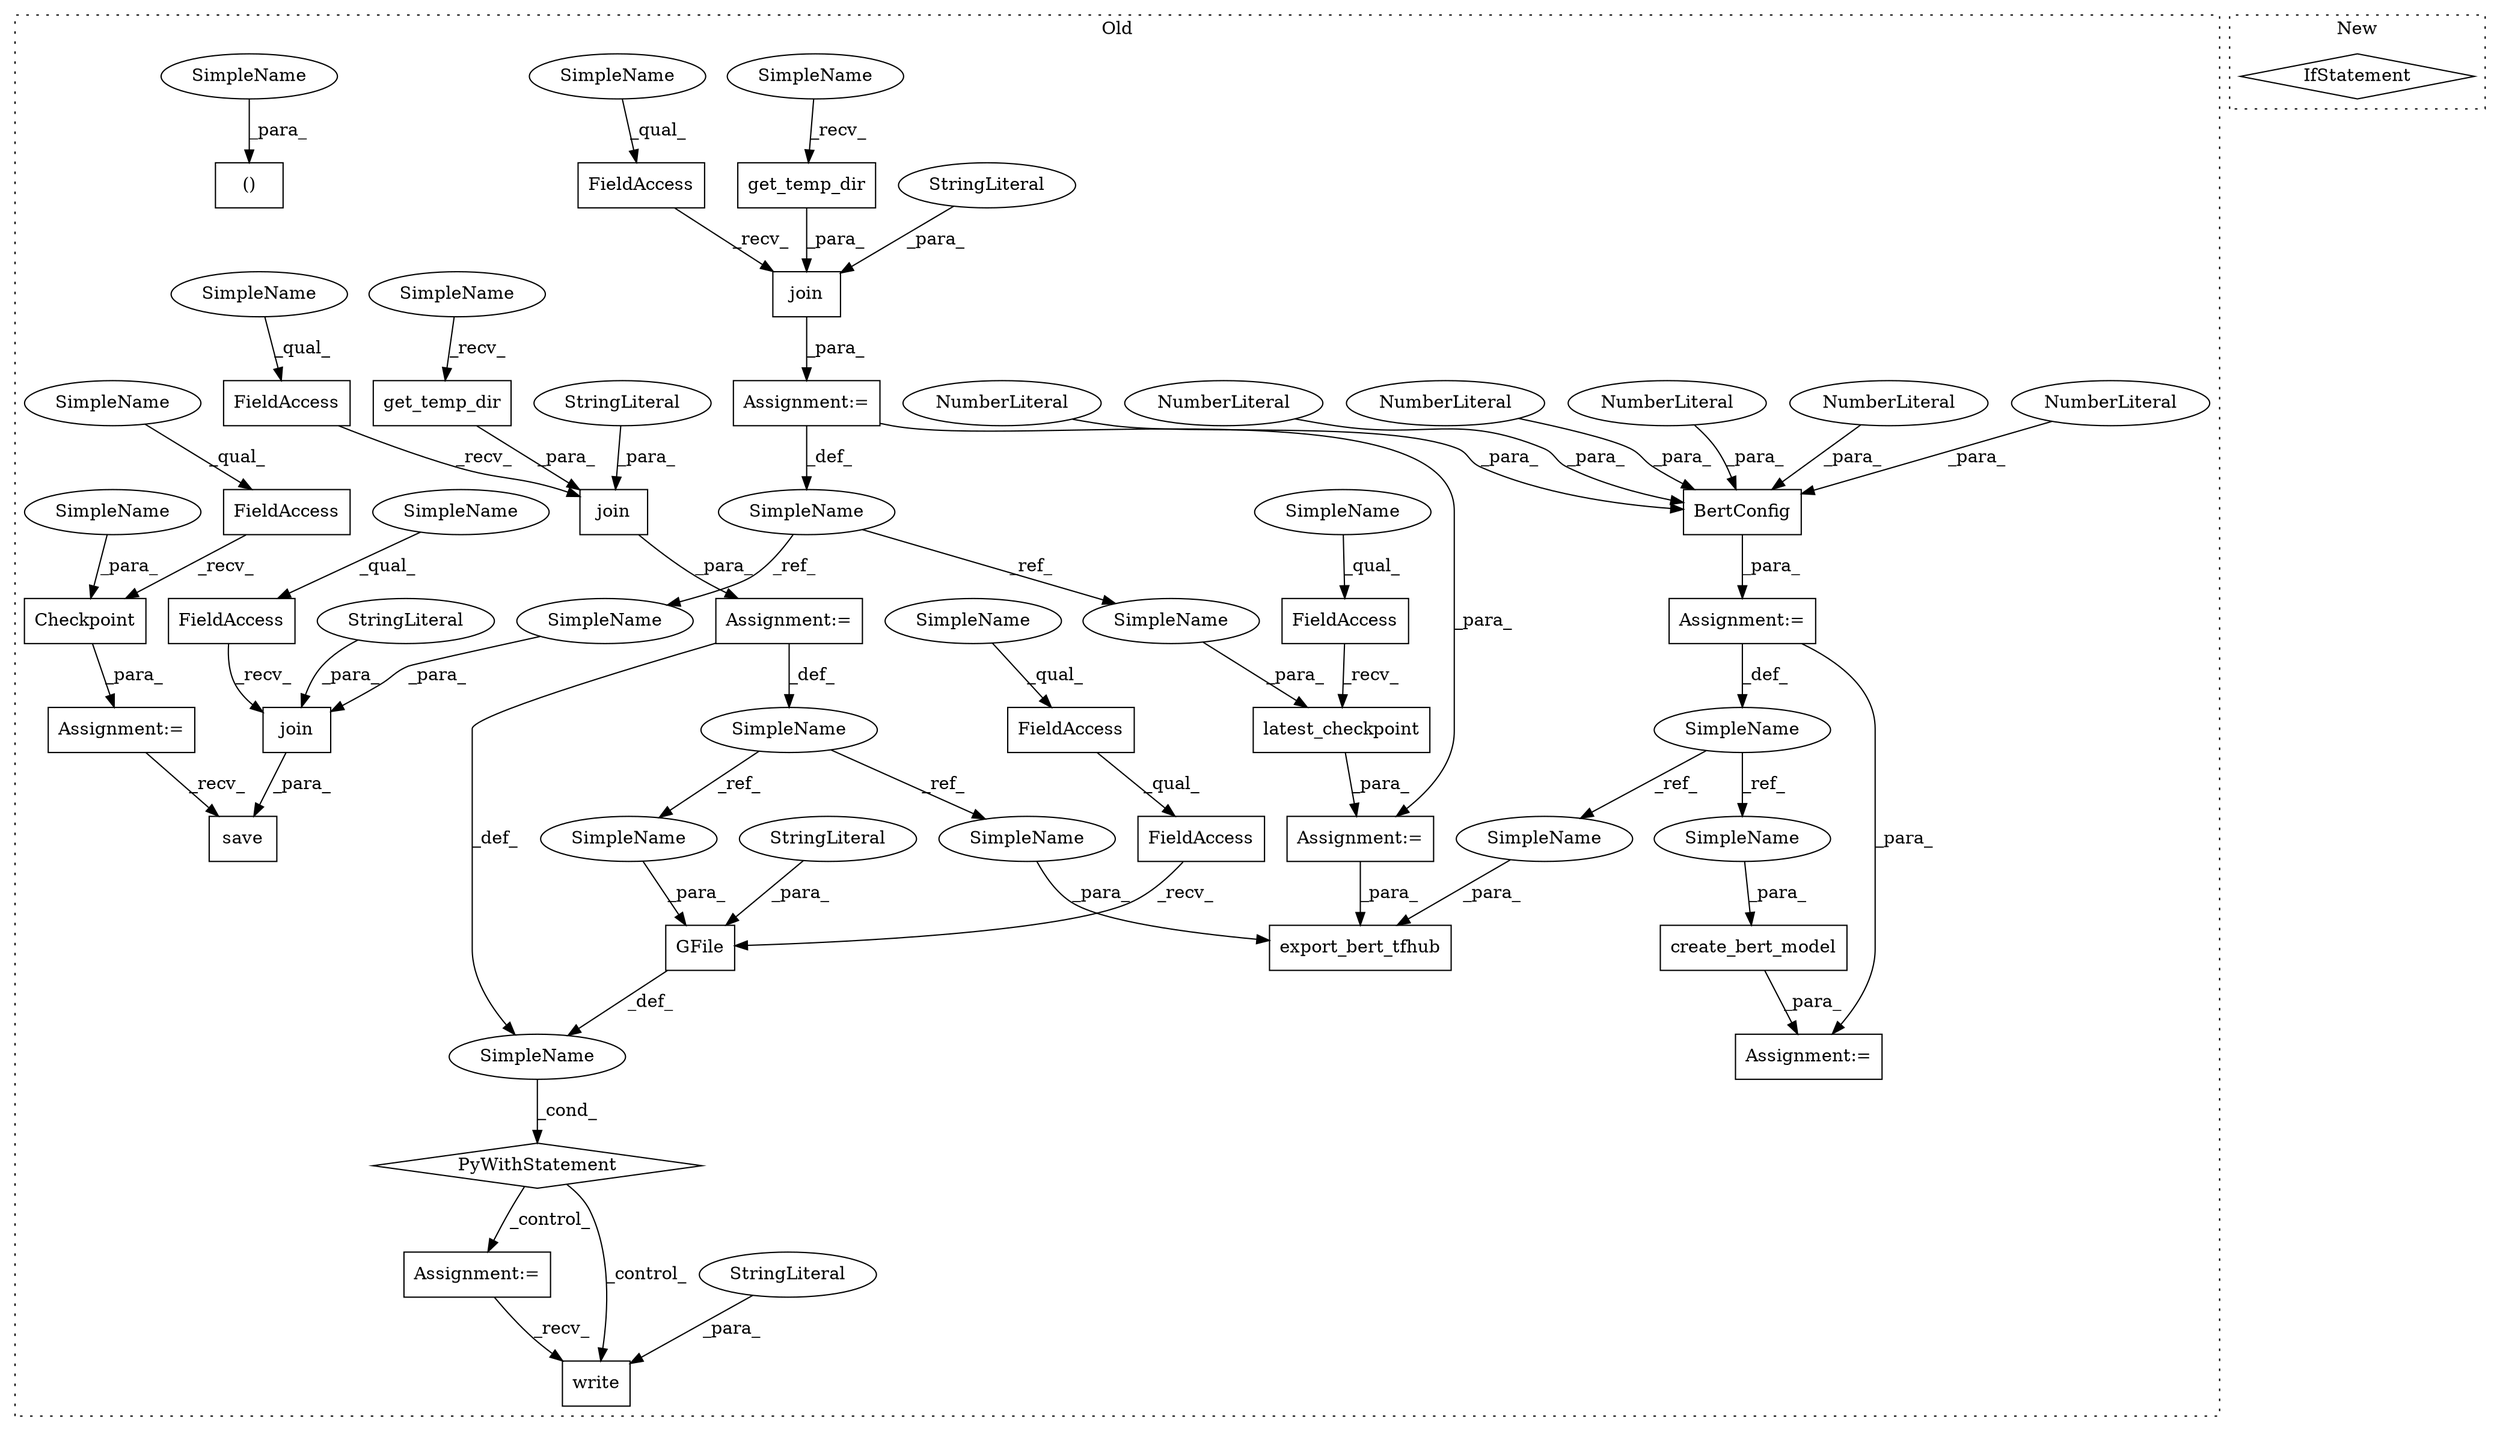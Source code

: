 digraph G {
subgraph cluster0 {
1 [label="Checkpoint" a="32" s="8912,8930" l="11,1" shape="box"];
3 [label="Assignment:=" a="7" s="8894" l="1" shape="box"];
4 [label="FieldAccess" a="22" s="8895" l="16" shape="box"];
5 [label="FieldAccess" a="22" s="9165" l="13" shape="box"];
6 [label="FieldAccess" a="22" s="9023" l="16" shape="box"];
7 [label="FieldAccess" a="22" s="9165" l="19" shape="box"];
8 [label="()" a="106" s="8739" l="21" shape="box"];
9 [label="save" a="32" s="8948,8994" l="5,1" shape="box"];
10 [label="GFile" a="32" s="9185,9205" l="6,1" shape="box"];
11 [label="SimpleName" a="42" s="9085" l="10" shape="ellipse"];
12 [label="export_bert_tfhub" a="32" s="9339,9417" l="18,1" shape="box"];
13 [label="PyWithStatement" a="104" s="9155,9206" l="10,2" shape="diamond"];
14 [label="SimpleName" a="42" s="" l="" shape="ellipse"];
15 [label="Assignment:=" a="7" s="9220" l="1" shape="box"];
16 [label="join" a="32" s="8840,8877" l="5,1" shape="box"];
17 [label="FieldAccess" a="22" s="8832" l="7" shape="box"];
18 [label="FieldAccess" a="22" s="8953" l="7" shape="box"];
19 [label="FieldAccess" a="22" s="9096" l="7" shape="box"];
20 [label="join" a="32" s="8961,8993" l="5,1" shape="box"];
21 [label="SimpleName" a="42" s="8811" l="20" shape="ellipse"];
22 [label="latest_checkpoint" a="32" s="9040,9078" l="18,1" shape="box"];
23 [label="join" a="32" s="9104,9148" l="5,1" shape="box"];
24 [label="BertConfig" a="32" s="8697,8727" l="11,1" shape="box"];
25 [label="NumberLiteral" a="34" s="8720" l="3" shape="ellipse"];
26 [label="NumberLiteral" a="34" s="8714" l="2" shape="ellipse"];
27 [label="NumberLiteral" a="34" s="8726" l="1" shape="ellipse"];
28 [label="NumberLiteral" a="34" s="8724" l="1" shape="ellipse"];
29 [label="NumberLiteral" a="34" s="8708" l="5" shape="ellipse"];
30 [label="NumberLiteral" a="34" s="8717" l="2" shape="ellipse"];
31 [label="create_bert_model" a="32" s="8775,8804" l="18,1" shape="box"];
32 [label="SimpleName" a="42" s="8677" l="11" shape="ellipse"];
33 [label="StringLiteral" a="45" s="8987" l="6" shape="ellipse"];
34 [label="StringLiteral" a="45" s="8865" l="12" shape="ellipse"];
35 [label="StringLiteral" a="45" s="9202" l="3" shape="ellipse"];
36 [label="StringLiteral" a="45" s="9129" l="19" shape="ellipse"];
37 [label="Assignment:=" a="7" s="9095" l="1" shape="box"];
38 [label="Assignment:=" a="7" s="8831" l="1" shape="box"];
39 [label="Assignment:=" a="7" s="9022" l="1" shape="box"];
40 [label="Assignment:=" a="7" s="8688" l="1" shape="box"];
41 [label="Assignment:=" a="7" s="8760" l="2" shape="box"];
42 [label="write" a="32" s="9231,9252" l="6,1" shape="box"];
43 [label="StringLiteral" a="45" s="9237" l="15" shape="ellipse"];
44 [label="get_temp_dir" a="32" s="8850" l="14" shape="box"];
45 [label="get_temp_dir" a="32" s="9114" l="14" shape="box"];
46 [label="SimpleName" a="42" s="9109" l="4" shape="ellipse"];
47 [label="SimpleName" a="42" s="8845" l="4" shape="ellipse"];
48 [label="SimpleName" a="42" s="9096" l="2" shape="ellipse"];
49 [label="SimpleName" a="42" s="8832" l="2" shape="ellipse"];
50 [label="SimpleName" a="42" s="8953" l="2" shape="ellipse"];
51 [label="SimpleName" a="42" s="8966" l="20" shape="ellipse"];
52 [label="SimpleName" a="42" s="9058" l="20" shape="ellipse"];
53 [label="SimpleName" a="42" s="9165" l="10" shape="ellipse"];
54 [label="SimpleName" a="42" s="8895" l="10" shape="ellipse"];
55 [label="SimpleName" a="42" s="9023" l="10" shape="ellipse"];
56 [label="SimpleName" a="42" s="9191" l="10" shape="ellipse"];
57 [label="SimpleName" a="42" s="9407" l="10" shape="ellipse"];
58 [label="SimpleName" a="42" s="8753" l="7" shape="ellipse"];
59 [label="SimpleName" a="42" s="8923" l="7" shape="ellipse"];
60 [label="SimpleName" a="42" s="8793" l="11" shape="ellipse"];
61 [label="SimpleName" a="42" s="9357" l="11" shape="ellipse"];
label = "Old";
style="dotted";
}
subgraph cluster1 {
2 [label="IfStatement" a="25" s="8693" l="30" shape="diamond"];
label = "New";
style="dotted";
}
1 -> 3 [label="_para_"];
3 -> 9 [label="_recv_"];
4 -> 1 [label="_recv_"];
5 -> 7 [label="_qual_"];
6 -> 22 [label="_recv_"];
7 -> 10 [label="_recv_"];
10 -> 14 [label="_def_"];
11 -> 57 [label="_ref_"];
11 -> 56 [label="_ref_"];
13 -> 42 [label="_control_"];
13 -> 15 [label="_control_"];
14 -> 13 [label="_cond_"];
15 -> 42 [label="_recv_"];
16 -> 38 [label="_para_"];
17 -> 16 [label="_recv_"];
18 -> 20 [label="_recv_"];
19 -> 23 [label="_recv_"];
20 -> 9 [label="_para_"];
21 -> 52 [label="_ref_"];
21 -> 51 [label="_ref_"];
22 -> 39 [label="_para_"];
23 -> 37 [label="_para_"];
24 -> 40 [label="_para_"];
25 -> 24 [label="_para_"];
26 -> 24 [label="_para_"];
27 -> 24 [label="_para_"];
28 -> 24 [label="_para_"];
29 -> 24 [label="_para_"];
30 -> 24 [label="_para_"];
31 -> 41 [label="_para_"];
32 -> 61 [label="_ref_"];
32 -> 60 [label="_ref_"];
33 -> 20 [label="_para_"];
34 -> 16 [label="_para_"];
35 -> 10 [label="_para_"];
36 -> 23 [label="_para_"];
37 -> 14 [label="_def_"];
37 -> 11 [label="_def_"];
38 -> 39 [label="_para_"];
38 -> 21 [label="_def_"];
39 -> 12 [label="_para_"];
40 -> 41 [label="_para_"];
40 -> 32 [label="_def_"];
43 -> 42 [label="_para_"];
44 -> 16 [label="_para_"];
45 -> 23 [label="_para_"];
46 -> 45 [label="_recv_"];
47 -> 44 [label="_recv_"];
48 -> 19 [label="_qual_"];
49 -> 17 [label="_qual_"];
50 -> 18 [label="_qual_"];
51 -> 20 [label="_para_"];
52 -> 22 [label="_para_"];
53 -> 5 [label="_qual_"];
54 -> 4 [label="_qual_"];
55 -> 6 [label="_qual_"];
56 -> 10 [label="_para_"];
57 -> 12 [label="_para_"];
58 -> 8 [label="_para_"];
59 -> 1 [label="_para_"];
60 -> 31 [label="_para_"];
61 -> 12 [label="_para_"];
}